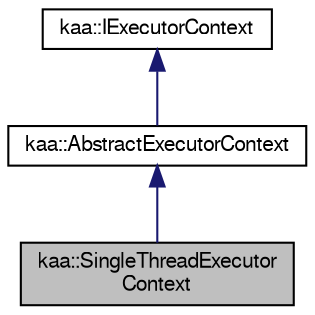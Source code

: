 digraph "kaa::SingleThreadExecutorContext"
{
  bgcolor="transparent";
  edge [fontname="FreeSans",fontsize="10",labelfontname="FreeSans",labelfontsize="10"];
  node [fontname="FreeSans",fontsize="10",shape=record];
  Node1 [label="kaa::SingleThreadExecutor\lContext",height=0.2,width=0.4,color="black", fillcolor="grey75", style="filled" fontcolor="black"];
  Node2 -> Node1 [dir="back",color="midnightblue",fontsize="10",style="solid",fontname="FreeSans"];
  Node2 [label="kaa::AbstractExecutorContext",height=0.2,width=0.4,color="black",URL="$classkaa_1_1AbstractExecutorContext.html"];
  Node3 -> Node2 [dir="back",color="midnightblue",fontsize="10",style="solid",fontname="FreeSans"];
  Node3 [label="kaa::IExecutorContext",height=0.2,width=0.4,color="black",URL="$classkaa_1_1IExecutorContext.html"];
}
